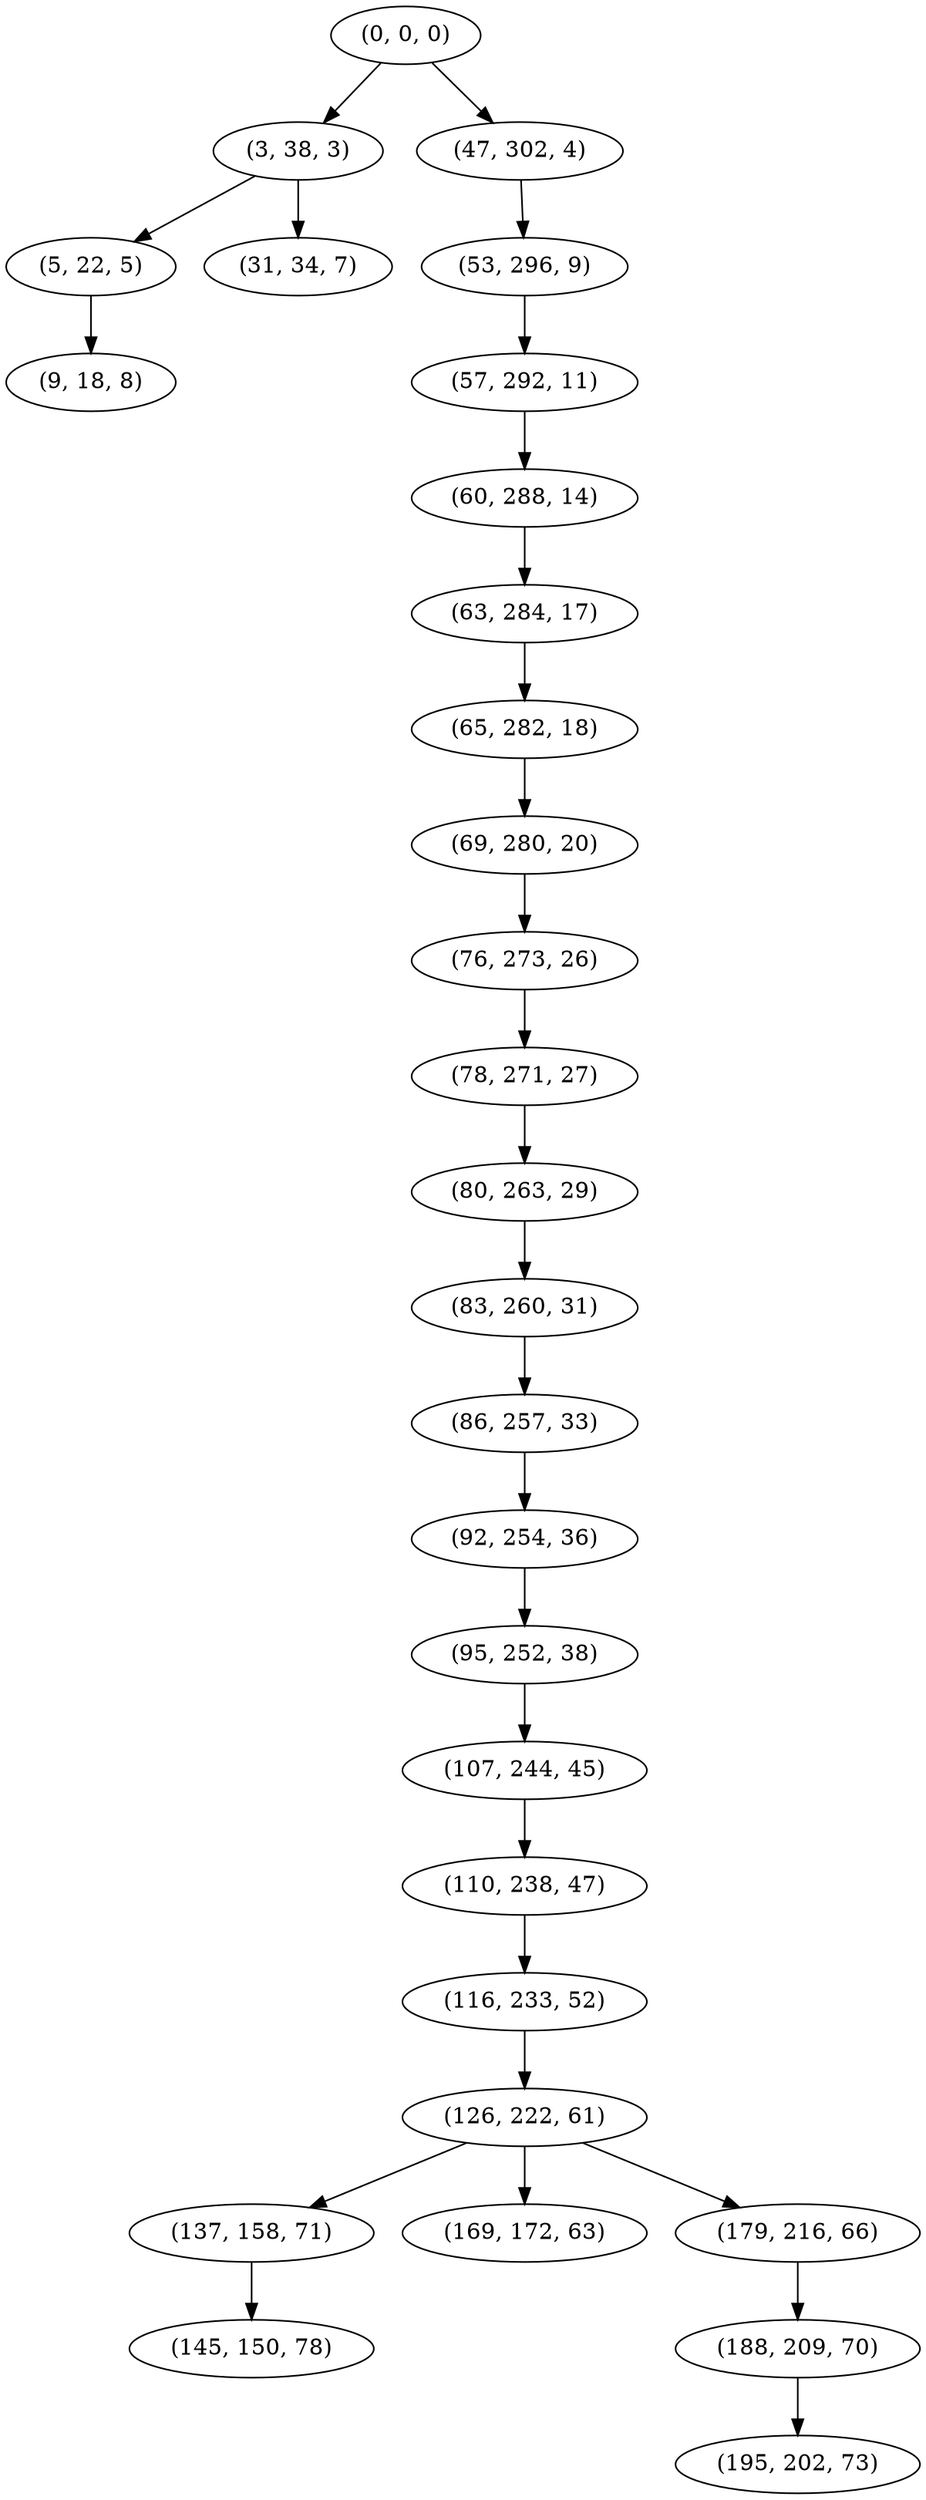 digraph tree {
    "(0, 0, 0)";
    "(3, 38, 3)";
    "(5, 22, 5)";
    "(9, 18, 8)";
    "(31, 34, 7)";
    "(47, 302, 4)";
    "(53, 296, 9)";
    "(57, 292, 11)";
    "(60, 288, 14)";
    "(63, 284, 17)";
    "(65, 282, 18)";
    "(69, 280, 20)";
    "(76, 273, 26)";
    "(78, 271, 27)";
    "(80, 263, 29)";
    "(83, 260, 31)";
    "(86, 257, 33)";
    "(92, 254, 36)";
    "(95, 252, 38)";
    "(107, 244, 45)";
    "(110, 238, 47)";
    "(116, 233, 52)";
    "(126, 222, 61)";
    "(137, 158, 71)";
    "(145, 150, 78)";
    "(169, 172, 63)";
    "(179, 216, 66)";
    "(188, 209, 70)";
    "(195, 202, 73)";
    "(0, 0, 0)" -> "(3, 38, 3)";
    "(0, 0, 0)" -> "(47, 302, 4)";
    "(3, 38, 3)" -> "(5, 22, 5)";
    "(3, 38, 3)" -> "(31, 34, 7)";
    "(5, 22, 5)" -> "(9, 18, 8)";
    "(47, 302, 4)" -> "(53, 296, 9)";
    "(53, 296, 9)" -> "(57, 292, 11)";
    "(57, 292, 11)" -> "(60, 288, 14)";
    "(60, 288, 14)" -> "(63, 284, 17)";
    "(63, 284, 17)" -> "(65, 282, 18)";
    "(65, 282, 18)" -> "(69, 280, 20)";
    "(69, 280, 20)" -> "(76, 273, 26)";
    "(76, 273, 26)" -> "(78, 271, 27)";
    "(78, 271, 27)" -> "(80, 263, 29)";
    "(80, 263, 29)" -> "(83, 260, 31)";
    "(83, 260, 31)" -> "(86, 257, 33)";
    "(86, 257, 33)" -> "(92, 254, 36)";
    "(92, 254, 36)" -> "(95, 252, 38)";
    "(95, 252, 38)" -> "(107, 244, 45)";
    "(107, 244, 45)" -> "(110, 238, 47)";
    "(110, 238, 47)" -> "(116, 233, 52)";
    "(116, 233, 52)" -> "(126, 222, 61)";
    "(126, 222, 61)" -> "(137, 158, 71)";
    "(126, 222, 61)" -> "(169, 172, 63)";
    "(126, 222, 61)" -> "(179, 216, 66)";
    "(137, 158, 71)" -> "(145, 150, 78)";
    "(179, 216, 66)" -> "(188, 209, 70)";
    "(188, 209, 70)" -> "(195, 202, 73)";
}
